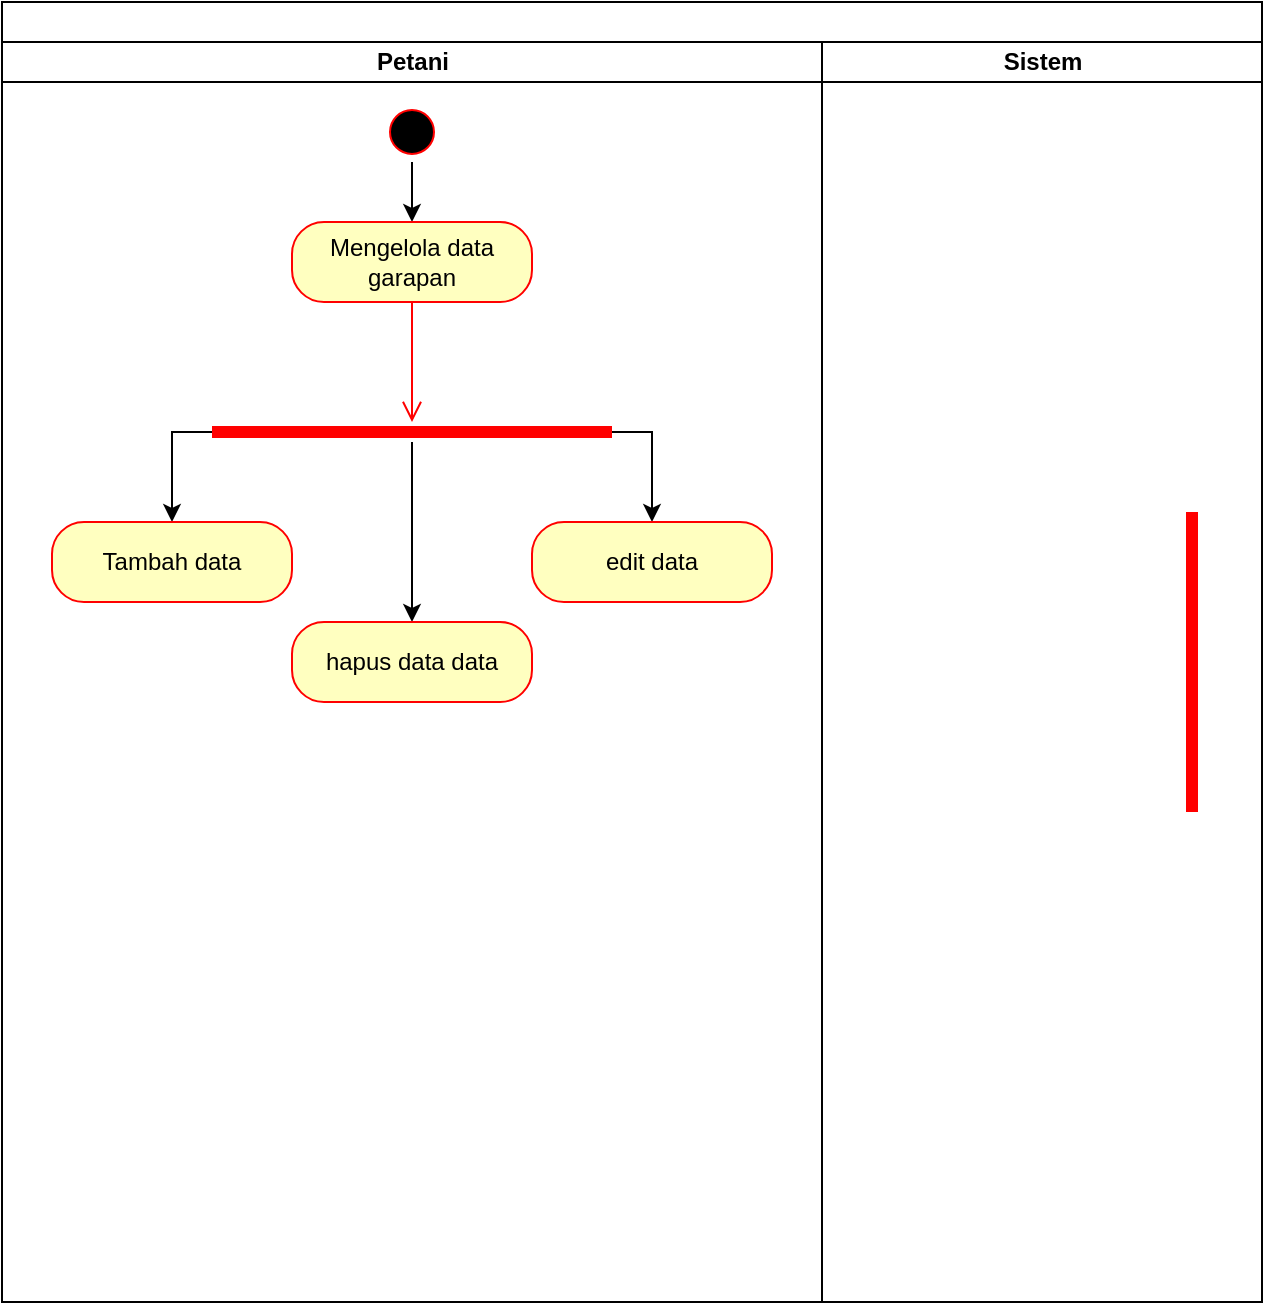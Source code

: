 <mxfile version="24.3.0" type="github">
  <diagram name="Page-1" id="H-TFuyuddetBLjpvNvzC">
    <mxGraphModel dx="880" dy="434" grid="1" gridSize="10" guides="1" tooltips="1" connect="1" arrows="1" fold="1" page="1" pageScale="1" pageWidth="850" pageHeight="1100" math="0" shadow="0">
      <root>
        <mxCell id="0" />
        <mxCell id="1" parent="0" />
        <mxCell id="sSea7OWwtZqSZM1k2m7u-1" value="" style="swimlane;childLayout=stackLayout;resizeParent=1;resizeParentMax=0;startSize=20;html=1;" vertex="1" parent="1">
          <mxGeometry x="205" y="60" width="630" height="650" as="geometry" />
        </mxCell>
        <mxCell id="sSea7OWwtZqSZM1k2m7u-2" value="Petani" style="swimlane;startSize=20;html=1;" vertex="1" parent="sSea7OWwtZqSZM1k2m7u-1">
          <mxGeometry y="20" width="410" height="630" as="geometry" />
        </mxCell>
        <mxCell id="sSea7OWwtZqSZM1k2m7u-10" style="edgeStyle=orthogonalEdgeStyle;rounded=0;orthogonalLoop=1;jettySize=auto;html=1;exitX=0.5;exitY=1;exitDx=0;exitDy=0;" edge="1" parent="sSea7OWwtZqSZM1k2m7u-2" source="sSea7OWwtZqSZM1k2m7u-5" target="sSea7OWwtZqSZM1k2m7u-8">
          <mxGeometry relative="1" as="geometry" />
        </mxCell>
        <mxCell id="sSea7OWwtZqSZM1k2m7u-5" value="" style="ellipse;html=1;shape=startState;fillColor=#000000;strokeColor=#ff0000;" vertex="1" parent="sSea7OWwtZqSZM1k2m7u-2">
          <mxGeometry x="190" y="30" width="30" height="30" as="geometry" />
        </mxCell>
        <mxCell id="sSea7OWwtZqSZM1k2m7u-8" value="Mengelola data garapan" style="rounded=1;whiteSpace=wrap;html=1;arcSize=40;fontColor=#000000;fillColor=#ffffc0;strokeColor=#ff0000;" vertex="1" parent="sSea7OWwtZqSZM1k2m7u-2">
          <mxGeometry x="145" y="90" width="120" height="40" as="geometry" />
        </mxCell>
        <mxCell id="sSea7OWwtZqSZM1k2m7u-9" value="" style="edgeStyle=orthogonalEdgeStyle;html=1;verticalAlign=bottom;endArrow=open;endSize=8;strokeColor=#ff0000;rounded=0;" edge="1" source="sSea7OWwtZqSZM1k2m7u-8" parent="sSea7OWwtZqSZM1k2m7u-2">
          <mxGeometry relative="1" as="geometry">
            <mxPoint x="205" y="190" as="targetPoint" />
          </mxGeometry>
        </mxCell>
        <mxCell id="sSea7OWwtZqSZM1k2m7u-17" style="edgeStyle=orthogonalEdgeStyle;rounded=0;orthogonalLoop=1;jettySize=auto;html=1;exitX=0;exitY=0.5;exitDx=0;exitDy=0;exitPerimeter=0;entryX=0.5;entryY=0;entryDx=0;entryDy=0;" edge="1" parent="sSea7OWwtZqSZM1k2m7u-2" source="sSea7OWwtZqSZM1k2m7u-11" target="sSea7OWwtZqSZM1k2m7u-13">
          <mxGeometry relative="1" as="geometry" />
        </mxCell>
        <mxCell id="sSea7OWwtZqSZM1k2m7u-18" style="edgeStyle=orthogonalEdgeStyle;rounded=0;orthogonalLoop=1;jettySize=auto;html=1;exitX=1;exitY=0.5;exitDx=0;exitDy=0;exitPerimeter=0;entryX=0.5;entryY=0;entryDx=0;entryDy=0;" edge="1" parent="sSea7OWwtZqSZM1k2m7u-2" source="sSea7OWwtZqSZM1k2m7u-11" target="sSea7OWwtZqSZM1k2m7u-15">
          <mxGeometry relative="1" as="geometry" />
        </mxCell>
        <mxCell id="sSea7OWwtZqSZM1k2m7u-19" style="edgeStyle=orthogonalEdgeStyle;rounded=0;orthogonalLoop=1;jettySize=auto;html=1;entryX=0.5;entryY=0;entryDx=0;entryDy=0;" edge="1" parent="sSea7OWwtZqSZM1k2m7u-2" source="sSea7OWwtZqSZM1k2m7u-11" target="sSea7OWwtZqSZM1k2m7u-16">
          <mxGeometry relative="1" as="geometry" />
        </mxCell>
        <mxCell id="sSea7OWwtZqSZM1k2m7u-11" value="" style="shape=line;html=1;strokeWidth=6;strokeColor=#ff0000;" vertex="1" parent="sSea7OWwtZqSZM1k2m7u-2">
          <mxGeometry x="105" y="190" width="200" height="10" as="geometry" />
        </mxCell>
        <mxCell id="sSea7OWwtZqSZM1k2m7u-13" value="Tambah data" style="rounded=1;whiteSpace=wrap;html=1;arcSize=40;fontColor=#000000;fillColor=#ffffc0;strokeColor=#ff0000;" vertex="1" parent="sSea7OWwtZqSZM1k2m7u-2">
          <mxGeometry x="25" y="240" width="120" height="40" as="geometry" />
        </mxCell>
        <mxCell id="sSea7OWwtZqSZM1k2m7u-16" value="hapus data data" style="rounded=1;whiteSpace=wrap;html=1;arcSize=40;fontColor=#000000;fillColor=#ffffc0;strokeColor=#ff0000;" vertex="1" parent="sSea7OWwtZqSZM1k2m7u-2">
          <mxGeometry x="145" y="290" width="120" height="40" as="geometry" />
        </mxCell>
        <mxCell id="sSea7OWwtZqSZM1k2m7u-15" value="edit data" style="rounded=1;whiteSpace=wrap;html=1;arcSize=40;fontColor=#000000;fillColor=#ffffc0;strokeColor=#ff0000;" vertex="1" parent="sSea7OWwtZqSZM1k2m7u-2">
          <mxGeometry x="265" y="240" width="120" height="40" as="geometry" />
        </mxCell>
        <mxCell id="sSea7OWwtZqSZM1k2m7u-3" value="Sistem" style="swimlane;startSize=20;html=1;" vertex="1" parent="sSea7OWwtZqSZM1k2m7u-1">
          <mxGeometry x="410" y="20" width="220" height="630" as="geometry" />
        </mxCell>
        <mxCell id="sSea7OWwtZqSZM1k2m7u-20" value="" style="shape=line;html=1;strokeWidth=6;strokeColor=#ff0000;rotation=-90;" vertex="1" parent="sSea7OWwtZqSZM1k2m7u-3">
          <mxGeometry x="110" y="305" width="150" height="10" as="geometry" />
        </mxCell>
      </root>
    </mxGraphModel>
  </diagram>
</mxfile>
